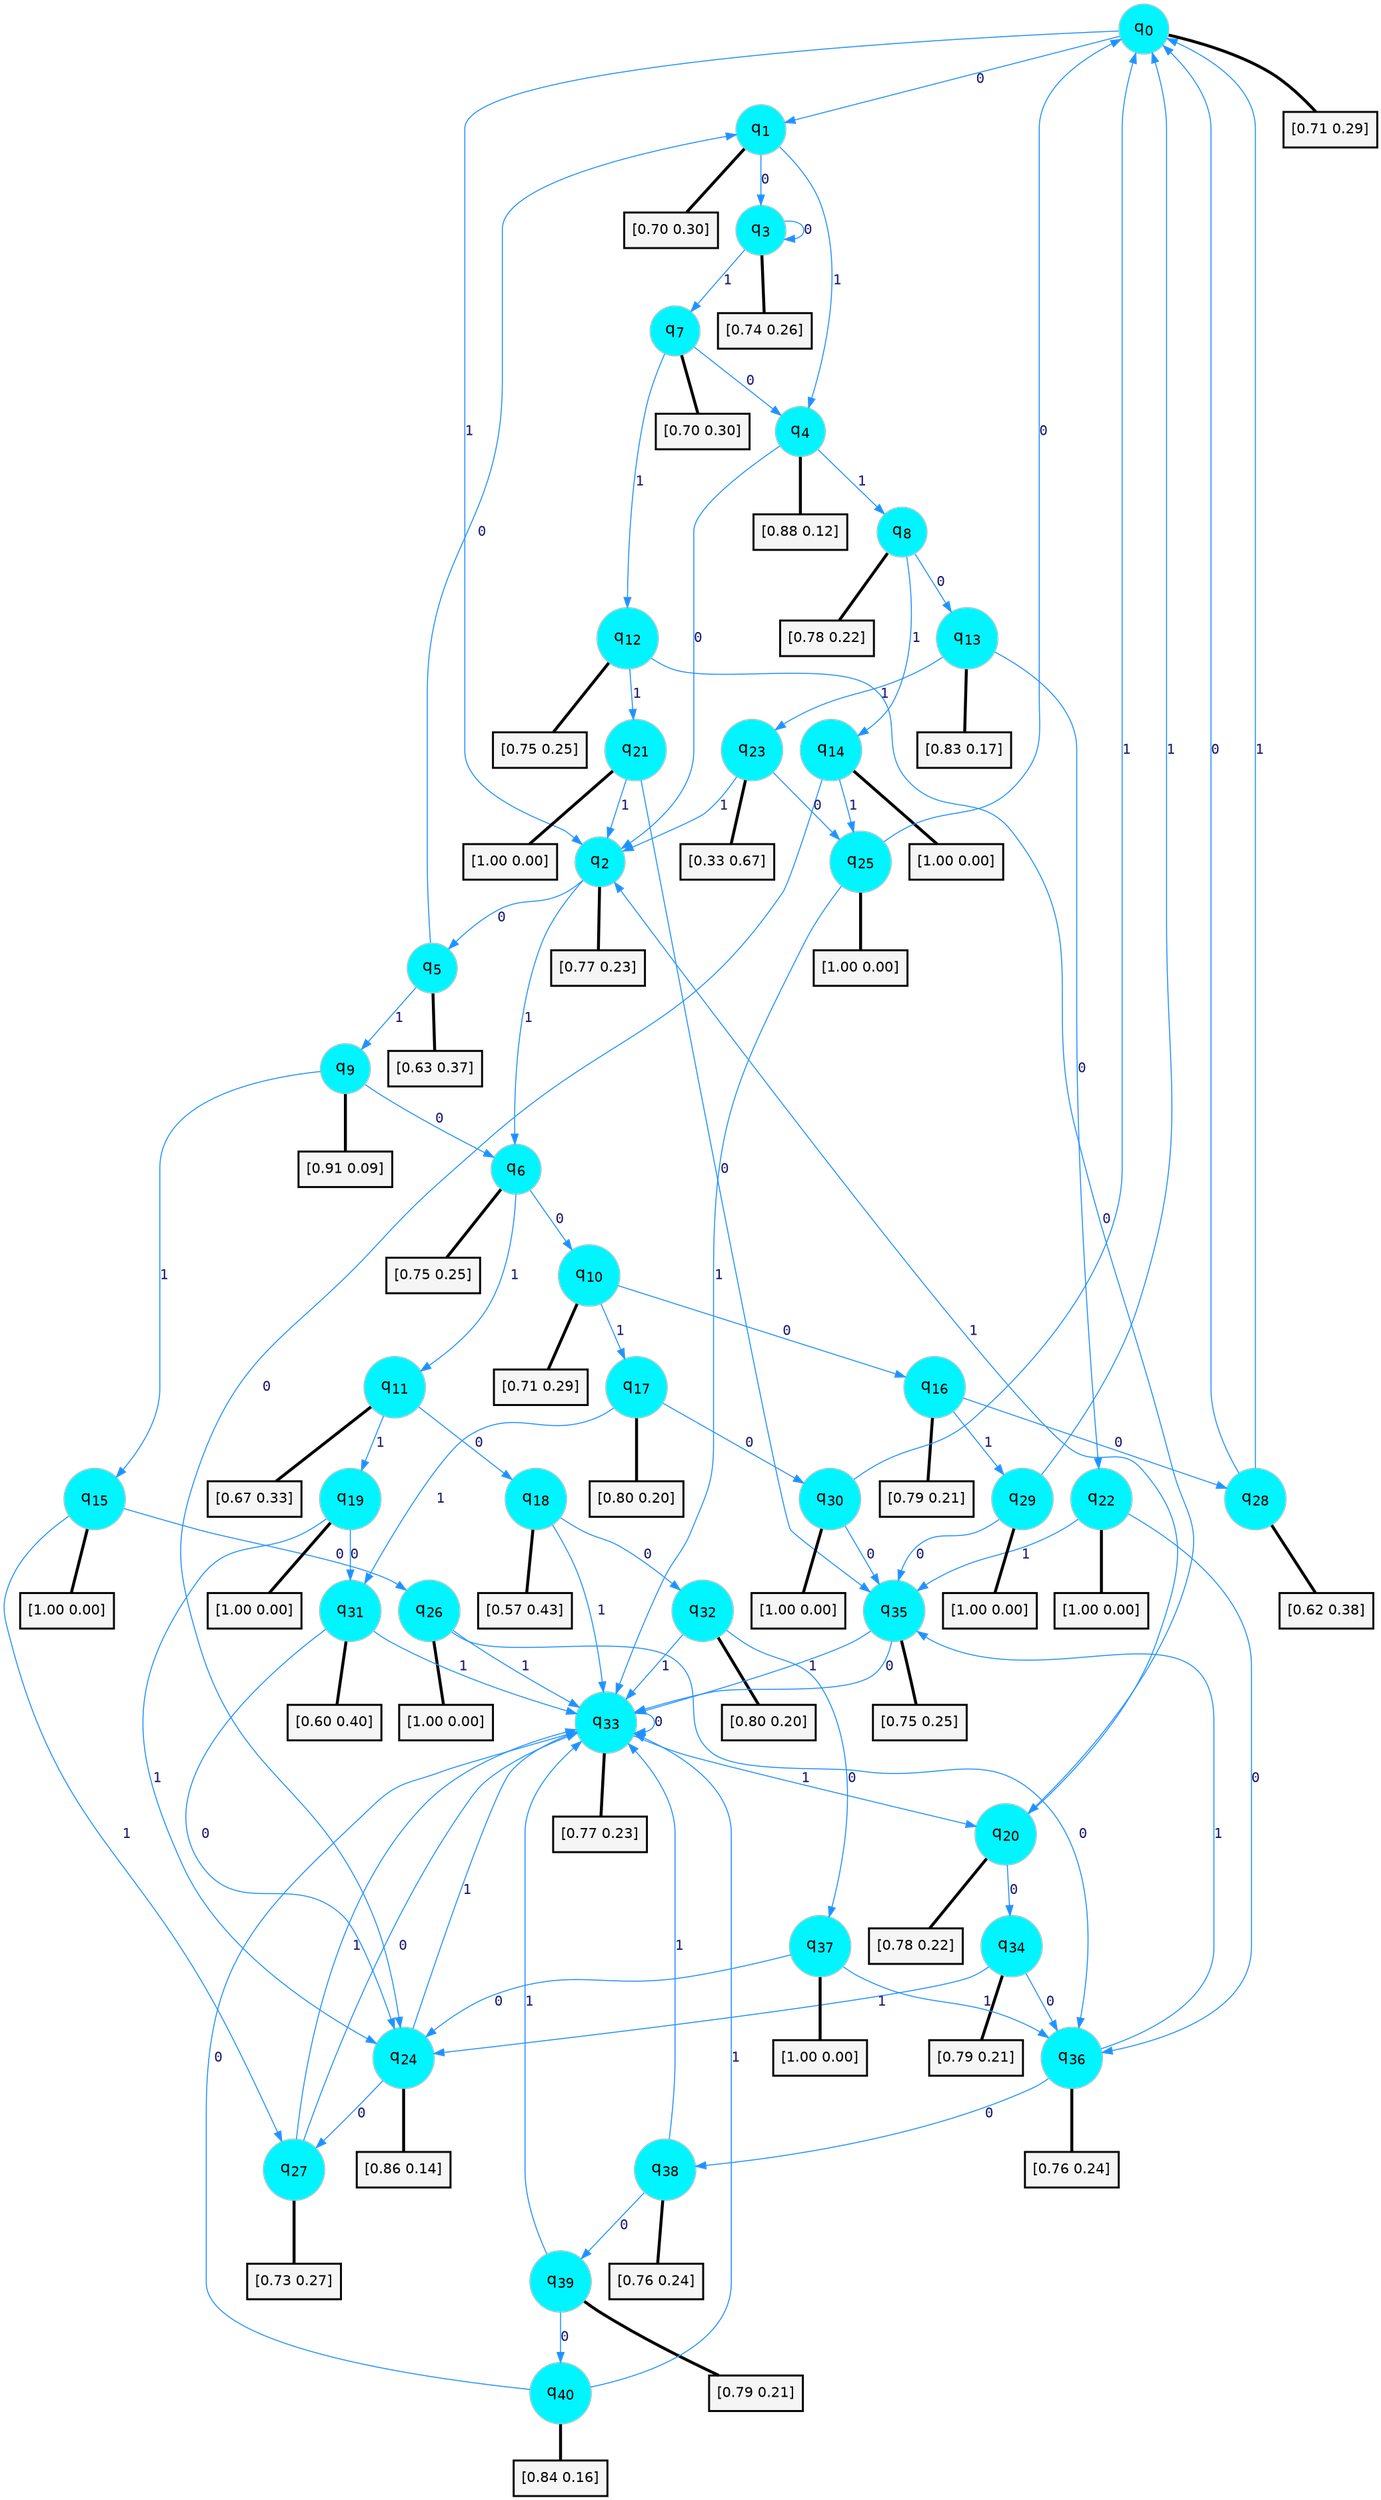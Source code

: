 digraph G {
graph [
bgcolor=transparent, dpi=300, rankdir=TD, size="40,25"];
node [
color=gray, fillcolor=turquoise1, fontcolor=black, fontname=Helvetica, fontsize=16, fontweight=bold, shape=circle, style=filled];
edge [
arrowsize=1, color=dodgerblue1, fontcolor=midnightblue, fontname=courier, fontweight=bold, penwidth=1, style=solid, weight=20];
0[label=<q<SUB>0</SUB>>];
1[label=<q<SUB>1</SUB>>];
2[label=<q<SUB>2</SUB>>];
3[label=<q<SUB>3</SUB>>];
4[label=<q<SUB>4</SUB>>];
5[label=<q<SUB>5</SUB>>];
6[label=<q<SUB>6</SUB>>];
7[label=<q<SUB>7</SUB>>];
8[label=<q<SUB>8</SUB>>];
9[label=<q<SUB>9</SUB>>];
10[label=<q<SUB>10</SUB>>];
11[label=<q<SUB>11</SUB>>];
12[label=<q<SUB>12</SUB>>];
13[label=<q<SUB>13</SUB>>];
14[label=<q<SUB>14</SUB>>];
15[label=<q<SUB>15</SUB>>];
16[label=<q<SUB>16</SUB>>];
17[label=<q<SUB>17</SUB>>];
18[label=<q<SUB>18</SUB>>];
19[label=<q<SUB>19</SUB>>];
20[label=<q<SUB>20</SUB>>];
21[label=<q<SUB>21</SUB>>];
22[label=<q<SUB>22</SUB>>];
23[label=<q<SUB>23</SUB>>];
24[label=<q<SUB>24</SUB>>];
25[label=<q<SUB>25</SUB>>];
26[label=<q<SUB>26</SUB>>];
27[label=<q<SUB>27</SUB>>];
28[label=<q<SUB>28</SUB>>];
29[label=<q<SUB>29</SUB>>];
30[label=<q<SUB>30</SUB>>];
31[label=<q<SUB>31</SUB>>];
32[label=<q<SUB>32</SUB>>];
33[label=<q<SUB>33</SUB>>];
34[label=<q<SUB>34</SUB>>];
35[label=<q<SUB>35</SUB>>];
36[label=<q<SUB>36</SUB>>];
37[label=<q<SUB>37</SUB>>];
38[label=<q<SUB>38</SUB>>];
39[label=<q<SUB>39</SUB>>];
40[label=<q<SUB>40</SUB>>];
41[label="[0.71 0.29]", shape=box,fontcolor=black, fontname=Helvetica, fontsize=14, penwidth=2, fillcolor=whitesmoke,color=black];
42[label="[0.70 0.30]", shape=box,fontcolor=black, fontname=Helvetica, fontsize=14, penwidth=2, fillcolor=whitesmoke,color=black];
43[label="[0.77 0.23]", shape=box,fontcolor=black, fontname=Helvetica, fontsize=14, penwidth=2, fillcolor=whitesmoke,color=black];
44[label="[0.74 0.26]", shape=box,fontcolor=black, fontname=Helvetica, fontsize=14, penwidth=2, fillcolor=whitesmoke,color=black];
45[label="[0.88 0.12]", shape=box,fontcolor=black, fontname=Helvetica, fontsize=14, penwidth=2, fillcolor=whitesmoke,color=black];
46[label="[0.63 0.37]", shape=box,fontcolor=black, fontname=Helvetica, fontsize=14, penwidth=2, fillcolor=whitesmoke,color=black];
47[label="[0.75 0.25]", shape=box,fontcolor=black, fontname=Helvetica, fontsize=14, penwidth=2, fillcolor=whitesmoke,color=black];
48[label="[0.70 0.30]", shape=box,fontcolor=black, fontname=Helvetica, fontsize=14, penwidth=2, fillcolor=whitesmoke,color=black];
49[label="[0.78 0.22]", shape=box,fontcolor=black, fontname=Helvetica, fontsize=14, penwidth=2, fillcolor=whitesmoke,color=black];
50[label="[0.91 0.09]", shape=box,fontcolor=black, fontname=Helvetica, fontsize=14, penwidth=2, fillcolor=whitesmoke,color=black];
51[label="[0.71 0.29]", shape=box,fontcolor=black, fontname=Helvetica, fontsize=14, penwidth=2, fillcolor=whitesmoke,color=black];
52[label="[0.67 0.33]", shape=box,fontcolor=black, fontname=Helvetica, fontsize=14, penwidth=2, fillcolor=whitesmoke,color=black];
53[label="[0.75 0.25]", shape=box,fontcolor=black, fontname=Helvetica, fontsize=14, penwidth=2, fillcolor=whitesmoke,color=black];
54[label="[0.83 0.17]", shape=box,fontcolor=black, fontname=Helvetica, fontsize=14, penwidth=2, fillcolor=whitesmoke,color=black];
55[label="[1.00 0.00]", shape=box,fontcolor=black, fontname=Helvetica, fontsize=14, penwidth=2, fillcolor=whitesmoke,color=black];
56[label="[1.00 0.00]", shape=box,fontcolor=black, fontname=Helvetica, fontsize=14, penwidth=2, fillcolor=whitesmoke,color=black];
57[label="[0.79 0.21]", shape=box,fontcolor=black, fontname=Helvetica, fontsize=14, penwidth=2, fillcolor=whitesmoke,color=black];
58[label="[0.80 0.20]", shape=box,fontcolor=black, fontname=Helvetica, fontsize=14, penwidth=2, fillcolor=whitesmoke,color=black];
59[label="[0.57 0.43]", shape=box,fontcolor=black, fontname=Helvetica, fontsize=14, penwidth=2, fillcolor=whitesmoke,color=black];
60[label="[1.00 0.00]", shape=box,fontcolor=black, fontname=Helvetica, fontsize=14, penwidth=2, fillcolor=whitesmoke,color=black];
61[label="[0.78 0.22]", shape=box,fontcolor=black, fontname=Helvetica, fontsize=14, penwidth=2, fillcolor=whitesmoke,color=black];
62[label="[1.00 0.00]", shape=box,fontcolor=black, fontname=Helvetica, fontsize=14, penwidth=2, fillcolor=whitesmoke,color=black];
63[label="[1.00 0.00]", shape=box,fontcolor=black, fontname=Helvetica, fontsize=14, penwidth=2, fillcolor=whitesmoke,color=black];
64[label="[0.33 0.67]", shape=box,fontcolor=black, fontname=Helvetica, fontsize=14, penwidth=2, fillcolor=whitesmoke,color=black];
65[label="[0.86 0.14]", shape=box,fontcolor=black, fontname=Helvetica, fontsize=14, penwidth=2, fillcolor=whitesmoke,color=black];
66[label="[1.00 0.00]", shape=box,fontcolor=black, fontname=Helvetica, fontsize=14, penwidth=2, fillcolor=whitesmoke,color=black];
67[label="[1.00 0.00]", shape=box,fontcolor=black, fontname=Helvetica, fontsize=14, penwidth=2, fillcolor=whitesmoke,color=black];
68[label="[0.73 0.27]", shape=box,fontcolor=black, fontname=Helvetica, fontsize=14, penwidth=2, fillcolor=whitesmoke,color=black];
69[label="[0.62 0.38]", shape=box,fontcolor=black, fontname=Helvetica, fontsize=14, penwidth=2, fillcolor=whitesmoke,color=black];
70[label="[1.00 0.00]", shape=box,fontcolor=black, fontname=Helvetica, fontsize=14, penwidth=2, fillcolor=whitesmoke,color=black];
71[label="[1.00 0.00]", shape=box,fontcolor=black, fontname=Helvetica, fontsize=14, penwidth=2, fillcolor=whitesmoke,color=black];
72[label="[0.60 0.40]", shape=box,fontcolor=black, fontname=Helvetica, fontsize=14, penwidth=2, fillcolor=whitesmoke,color=black];
73[label="[0.80 0.20]", shape=box,fontcolor=black, fontname=Helvetica, fontsize=14, penwidth=2, fillcolor=whitesmoke,color=black];
74[label="[0.77 0.23]", shape=box,fontcolor=black, fontname=Helvetica, fontsize=14, penwidth=2, fillcolor=whitesmoke,color=black];
75[label="[0.79 0.21]", shape=box,fontcolor=black, fontname=Helvetica, fontsize=14, penwidth=2, fillcolor=whitesmoke,color=black];
76[label="[0.75 0.25]", shape=box,fontcolor=black, fontname=Helvetica, fontsize=14, penwidth=2, fillcolor=whitesmoke,color=black];
77[label="[0.76 0.24]", shape=box,fontcolor=black, fontname=Helvetica, fontsize=14, penwidth=2, fillcolor=whitesmoke,color=black];
78[label="[1.00 0.00]", shape=box,fontcolor=black, fontname=Helvetica, fontsize=14, penwidth=2, fillcolor=whitesmoke,color=black];
79[label="[0.76 0.24]", shape=box,fontcolor=black, fontname=Helvetica, fontsize=14, penwidth=2, fillcolor=whitesmoke,color=black];
80[label="[0.79 0.21]", shape=box,fontcolor=black, fontname=Helvetica, fontsize=14, penwidth=2, fillcolor=whitesmoke,color=black];
81[label="[0.84 0.16]", shape=box,fontcolor=black, fontname=Helvetica, fontsize=14, penwidth=2, fillcolor=whitesmoke,color=black];
0->1 [label=0];
0->2 [label=1];
0->41 [arrowhead=none, penwidth=3,color=black];
1->3 [label=0];
1->4 [label=1];
1->42 [arrowhead=none, penwidth=3,color=black];
2->5 [label=0];
2->6 [label=1];
2->43 [arrowhead=none, penwidth=3,color=black];
3->3 [label=0];
3->7 [label=1];
3->44 [arrowhead=none, penwidth=3,color=black];
4->2 [label=0];
4->8 [label=1];
4->45 [arrowhead=none, penwidth=3,color=black];
5->1 [label=0];
5->9 [label=1];
5->46 [arrowhead=none, penwidth=3,color=black];
6->10 [label=0];
6->11 [label=1];
6->47 [arrowhead=none, penwidth=3,color=black];
7->4 [label=0];
7->12 [label=1];
7->48 [arrowhead=none, penwidth=3,color=black];
8->13 [label=0];
8->14 [label=1];
8->49 [arrowhead=none, penwidth=3,color=black];
9->6 [label=0];
9->15 [label=1];
9->50 [arrowhead=none, penwidth=3,color=black];
10->16 [label=0];
10->17 [label=1];
10->51 [arrowhead=none, penwidth=3,color=black];
11->18 [label=0];
11->19 [label=1];
11->52 [arrowhead=none, penwidth=3,color=black];
12->20 [label=0];
12->21 [label=1];
12->53 [arrowhead=none, penwidth=3,color=black];
13->22 [label=0];
13->23 [label=1];
13->54 [arrowhead=none, penwidth=3,color=black];
14->24 [label=0];
14->25 [label=1];
14->55 [arrowhead=none, penwidth=3,color=black];
15->26 [label=0];
15->27 [label=1];
15->56 [arrowhead=none, penwidth=3,color=black];
16->28 [label=0];
16->29 [label=1];
16->57 [arrowhead=none, penwidth=3,color=black];
17->30 [label=0];
17->31 [label=1];
17->58 [arrowhead=none, penwidth=3,color=black];
18->32 [label=0];
18->33 [label=1];
18->59 [arrowhead=none, penwidth=3,color=black];
19->31 [label=0];
19->24 [label=1];
19->60 [arrowhead=none, penwidth=3,color=black];
20->34 [label=0];
20->2 [label=1];
20->61 [arrowhead=none, penwidth=3,color=black];
21->35 [label=0];
21->2 [label=1];
21->62 [arrowhead=none, penwidth=3,color=black];
22->36 [label=0];
22->35 [label=1];
22->63 [arrowhead=none, penwidth=3,color=black];
23->25 [label=0];
23->2 [label=1];
23->64 [arrowhead=none, penwidth=3,color=black];
24->27 [label=0];
24->33 [label=1];
24->65 [arrowhead=none, penwidth=3,color=black];
25->0 [label=0];
25->33 [label=1];
25->66 [arrowhead=none, penwidth=3,color=black];
26->36 [label=0];
26->33 [label=1];
26->67 [arrowhead=none, penwidth=3,color=black];
27->33 [label=0];
27->33 [label=1];
27->68 [arrowhead=none, penwidth=3,color=black];
28->0 [label=0];
28->0 [label=1];
28->69 [arrowhead=none, penwidth=3,color=black];
29->35 [label=0];
29->0 [label=1];
29->70 [arrowhead=none, penwidth=3,color=black];
30->35 [label=0];
30->0 [label=1];
30->71 [arrowhead=none, penwidth=3,color=black];
31->24 [label=0];
31->33 [label=1];
31->72 [arrowhead=none, penwidth=3,color=black];
32->37 [label=0];
32->33 [label=1];
32->73 [arrowhead=none, penwidth=3,color=black];
33->33 [label=0];
33->20 [label=1];
33->74 [arrowhead=none, penwidth=3,color=black];
34->36 [label=0];
34->24 [label=1];
34->75 [arrowhead=none, penwidth=3,color=black];
35->33 [label=0];
35->33 [label=1];
35->76 [arrowhead=none, penwidth=3,color=black];
36->38 [label=0];
36->35 [label=1];
36->77 [arrowhead=none, penwidth=3,color=black];
37->24 [label=0];
37->36 [label=1];
37->78 [arrowhead=none, penwidth=3,color=black];
38->39 [label=0];
38->33 [label=1];
38->79 [arrowhead=none, penwidth=3,color=black];
39->40 [label=0];
39->33 [label=1];
39->80 [arrowhead=none, penwidth=3,color=black];
40->33 [label=0];
40->33 [label=1];
40->81 [arrowhead=none, penwidth=3,color=black];
}
